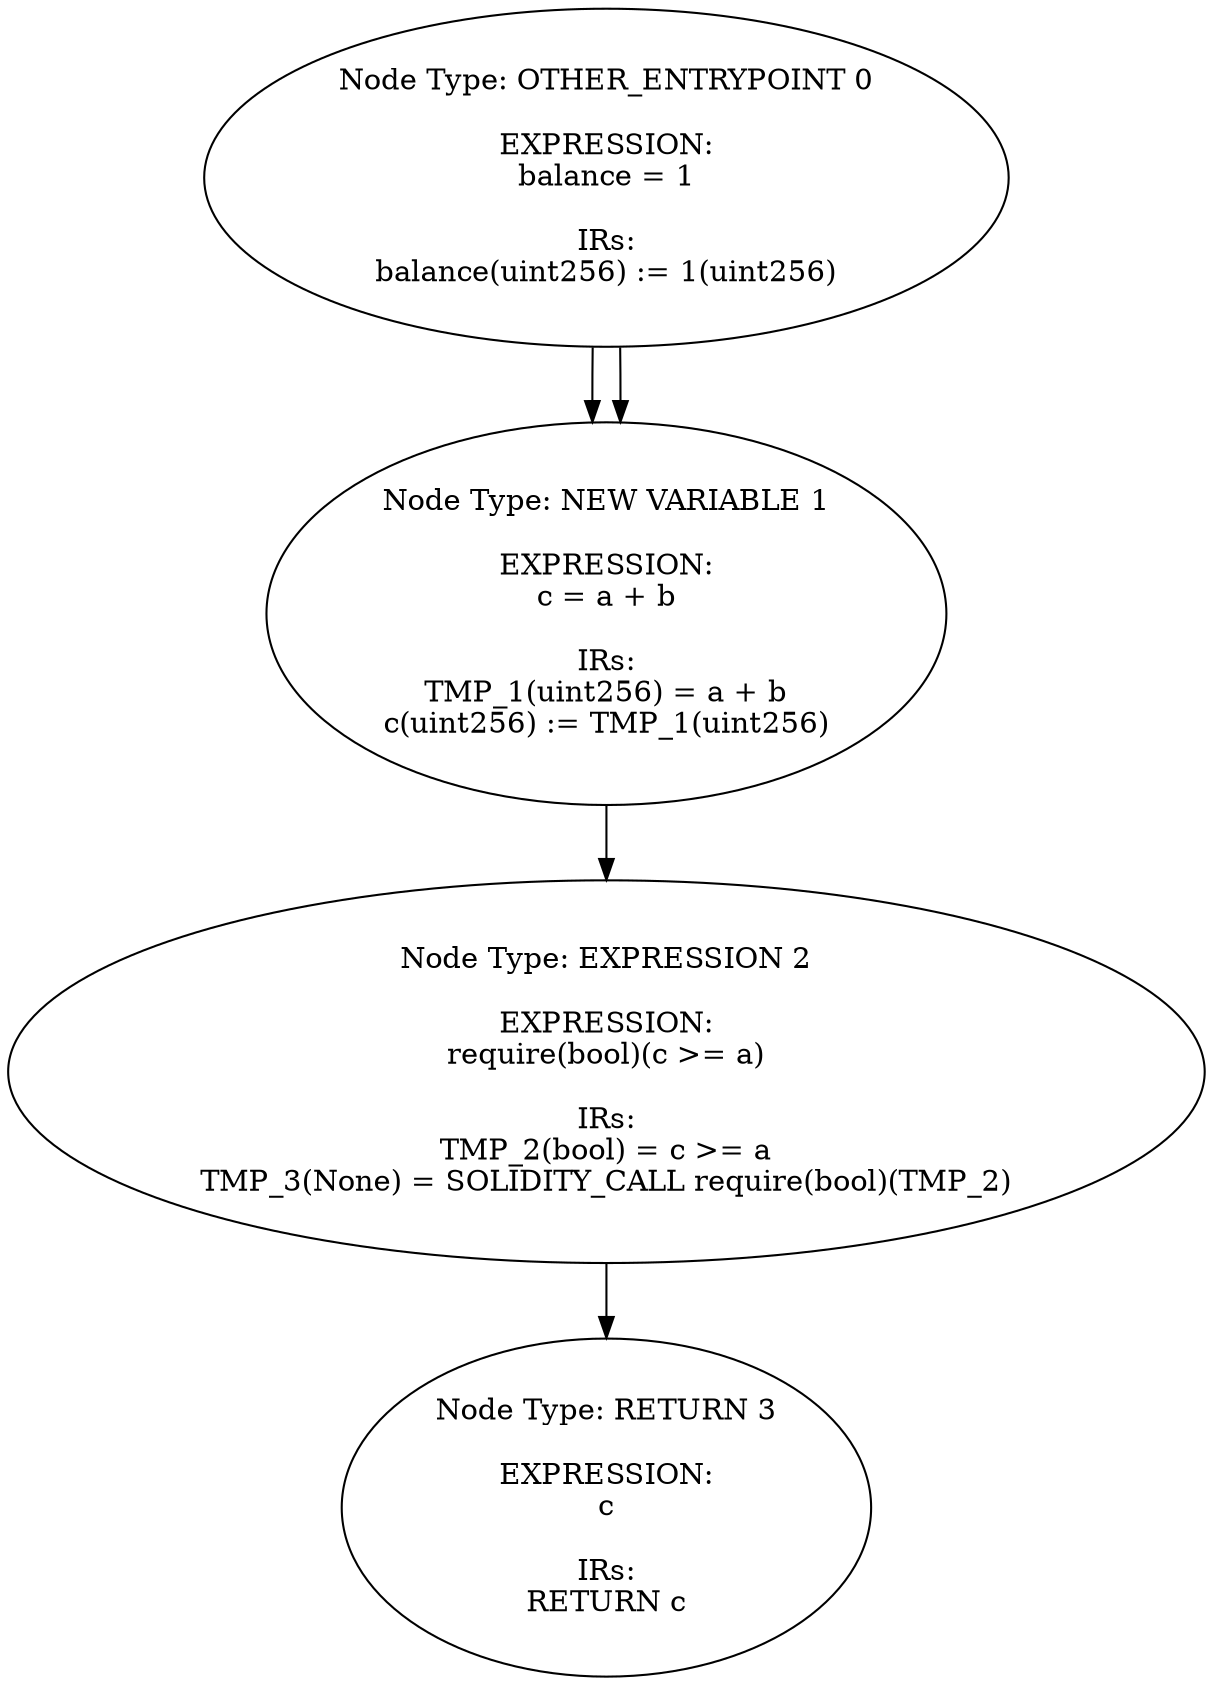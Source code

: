 digraph CFG {
0[label="Node Type: ENTRY_POINT 0
"];
0->1;
1[label="Node Type: EXPRESSION 1

EXPRESSION:
balance = add(balance,deposit)

IRs:
TMP_0(uint256) = INTERNAL_CALL, Overflow_Add.add(uint256,uint256)(balance,deposit)
balance(uint256) := TMP_0(uint256)"];
0[label="Node Type: ENTRY_POINT 0
"];
0->1;
1[label="Node Type: NEW VARIABLE 1

EXPRESSION:
c = a + b

IRs:
TMP_1(uint256) = a + b
c(uint256) := TMP_1(uint256)"];
1->2;
2[label="Node Type: EXPRESSION 2

EXPRESSION:
require(bool)(c >= a)

IRs:
TMP_2(bool) = c >= a
TMP_3(None) = SOLIDITY_CALL require(bool)(TMP_2)"];
2->3;
3[label="Node Type: RETURN 3

EXPRESSION:
c

IRs:
RETURN c"];
0[label="Node Type: OTHER_ENTRYPOINT 0

EXPRESSION:
balance = 1

IRs:
balance(uint256) := 1(uint256)"];
}

